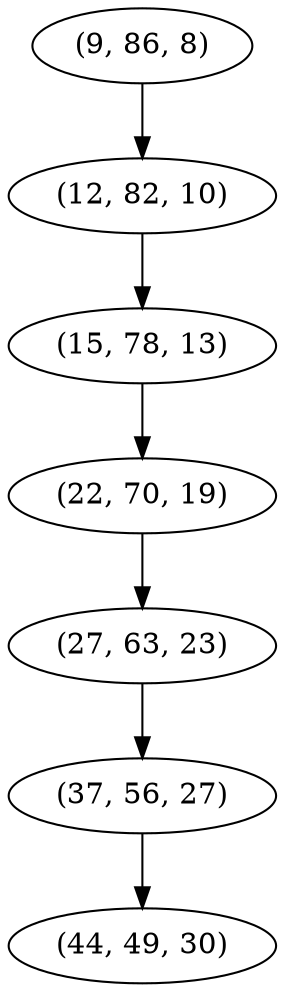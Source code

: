 digraph tree {
    "(9, 86, 8)";
    "(12, 82, 10)";
    "(15, 78, 13)";
    "(22, 70, 19)";
    "(27, 63, 23)";
    "(37, 56, 27)";
    "(44, 49, 30)";
    "(9, 86, 8)" -> "(12, 82, 10)";
    "(12, 82, 10)" -> "(15, 78, 13)";
    "(15, 78, 13)" -> "(22, 70, 19)";
    "(22, 70, 19)" -> "(27, 63, 23)";
    "(27, 63, 23)" -> "(37, 56, 27)";
    "(37, 56, 27)" -> "(44, 49, 30)";
}
